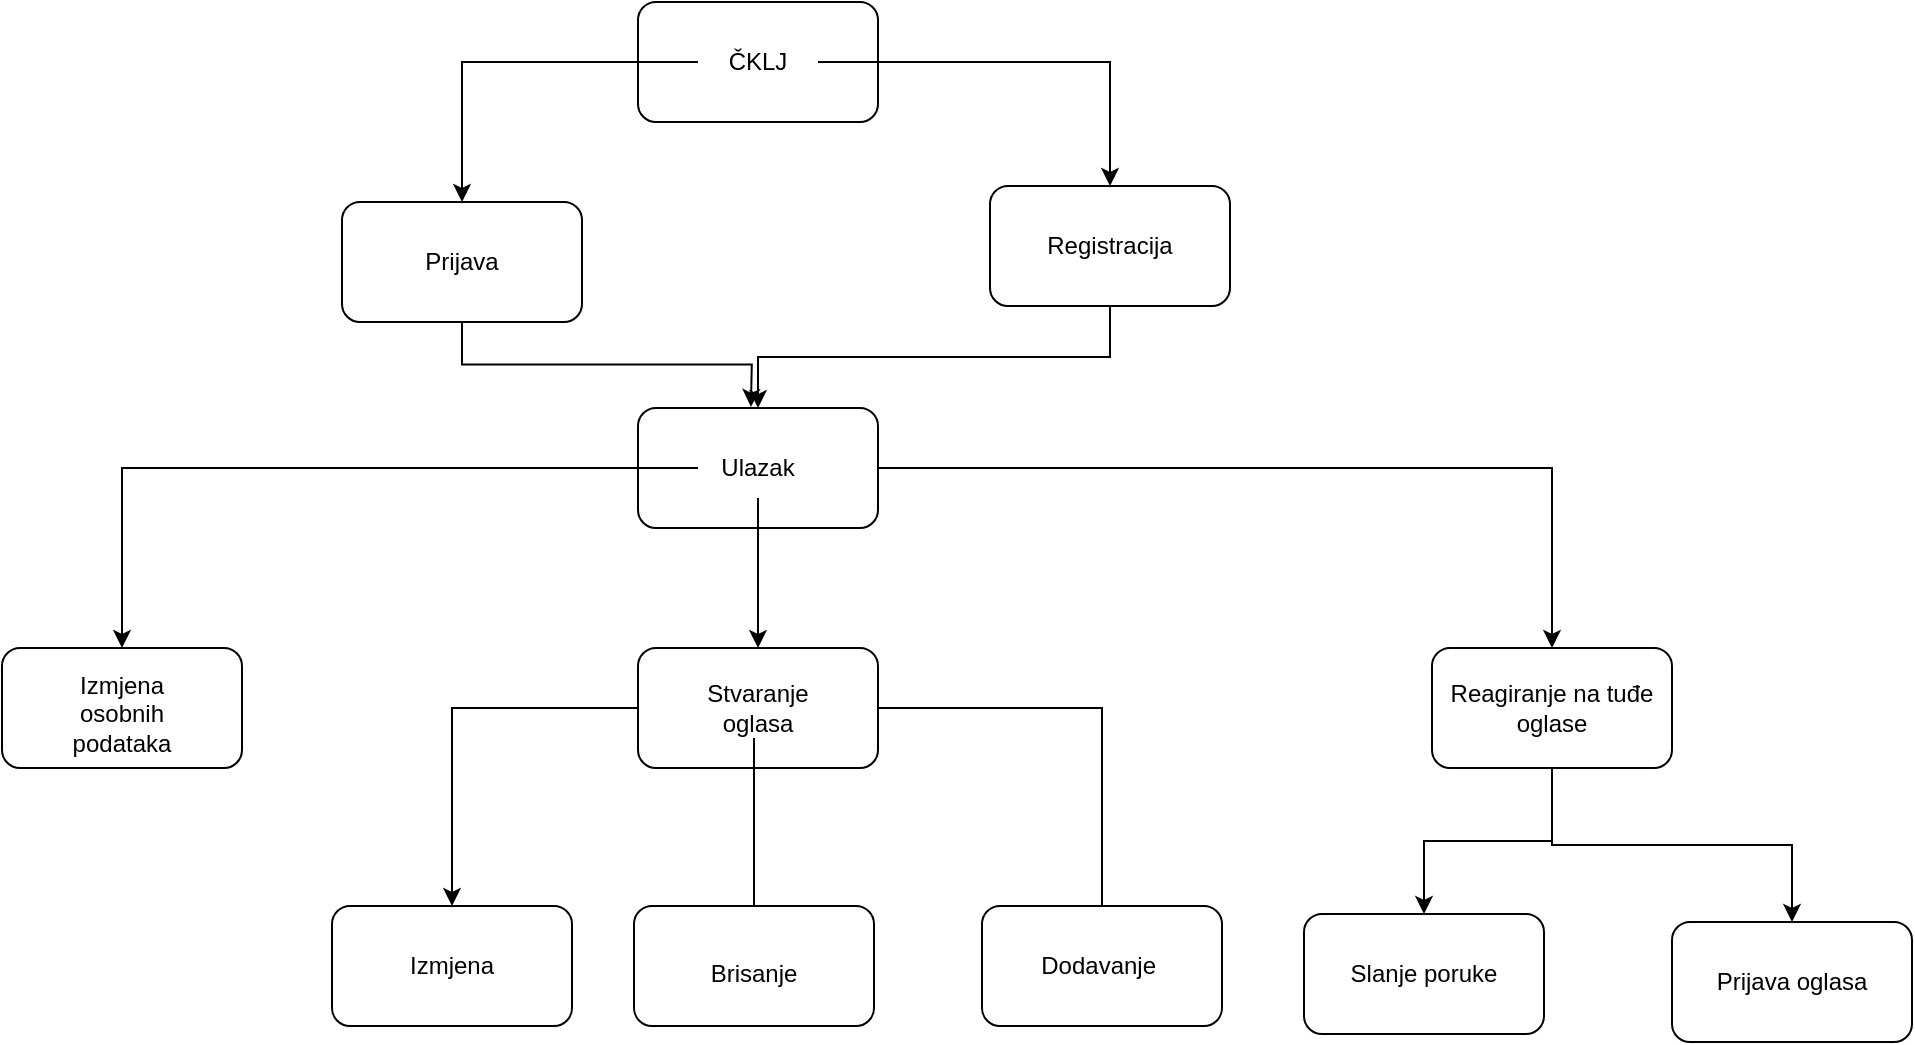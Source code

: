 <mxfile version="17.2.4" type="device"><diagram name="Page-1" id="e7e014a7-5840-1c2e-5031-d8a46d1fe8dd"><mxGraphModel dx="1303" dy="785" grid="0" gridSize="10" guides="1" tooltips="1" connect="1" arrows="1" fold="1" page="1" pageScale="1" pageWidth="1169" pageHeight="826" background="none" math="0" shadow="0"><root><mxCell id="0"/><mxCell id="1" parent="0"/><mxCell id="nTWnliZolLAKcABehUxQ-47" value="" style="rounded=1;whiteSpace=wrap;html=1;" parent="1" vertex="1"><mxGeometry x="456" y="52" width="120" height="60" as="geometry"/></mxCell><mxCell id="-dyU5oNCNzbuDpGtWK6U-4" style="edgeStyle=orthogonalEdgeStyle;rounded=0;orthogonalLoop=1;jettySize=auto;html=1;" edge="1" parent="1" source="nTWnliZolLAKcABehUxQ-48" target="-dyU5oNCNzbuDpGtWK6U-3"><mxGeometry relative="1" as="geometry"/></mxCell><mxCell id="-dyU5oNCNzbuDpGtWK6U-5" style="edgeStyle=orthogonalEdgeStyle;rounded=0;orthogonalLoop=1;jettySize=auto;html=1;" edge="1" parent="1" source="nTWnliZolLAKcABehUxQ-48" target="nTWnliZolLAKcABehUxQ-49"><mxGeometry relative="1" as="geometry"/></mxCell><mxCell id="nTWnliZolLAKcABehUxQ-48" value="ČKLJ" style="text;html=1;strokeColor=none;fillColor=none;align=center;verticalAlign=middle;whiteSpace=wrap;rounded=0;" parent="1" vertex="1"><mxGeometry x="486" y="67" width="60" height="30" as="geometry"/></mxCell><mxCell id="-dyU5oNCNzbuDpGtWK6U-6" style="edgeStyle=orthogonalEdgeStyle;rounded=0;orthogonalLoop=1;jettySize=auto;html=1;exitX=0.5;exitY=1;exitDx=0;exitDy=0;entryX=0.5;entryY=0;entryDx=0;entryDy=0;" edge="1" parent="1" source="nTWnliZolLAKcABehUxQ-49" target="nTWnliZolLAKcABehUxQ-50"><mxGeometry relative="1" as="geometry"/></mxCell><mxCell id="nTWnliZolLAKcABehUxQ-49" value="Registracija" style="rounded=1;whiteSpace=wrap;html=1;" parent="1" vertex="1"><mxGeometry x="632" y="144" width="120" height="60" as="geometry"/></mxCell><mxCell id="nTWnliZolLAKcABehUxQ-77" style="edgeStyle=orthogonalEdgeStyle;rounded=0;orthogonalLoop=1;jettySize=auto;html=1;entryX=0.5;entryY=0;entryDx=0;entryDy=0;" parent="1" source="nTWnliZolLAKcABehUxQ-50" target="nTWnliZolLAKcABehUxQ-76" edge="1"><mxGeometry relative="1" as="geometry"/></mxCell><mxCell id="nTWnliZolLAKcABehUxQ-50" value="" style="rounded=1;whiteSpace=wrap;html=1;" parent="1" vertex="1"><mxGeometry x="456" y="255" width="120" height="60" as="geometry"/></mxCell><mxCell id="nTWnliZolLAKcABehUxQ-51" style="edgeStyle=orthogonalEdgeStyle;rounded=0;orthogonalLoop=1;jettySize=auto;html=1;exitX=0.5;exitY=1;exitDx=0;exitDy=0;" parent="1" source="nTWnliZolLAKcABehUxQ-49" target="nTWnliZolLAKcABehUxQ-49" edge="1"><mxGeometry relative="1" as="geometry"/></mxCell><mxCell id="nTWnliZolLAKcABehUxQ-58" style="edgeStyle=orthogonalEdgeStyle;rounded=0;orthogonalLoop=1;jettySize=auto;html=1;entryX=0.5;entryY=0;entryDx=0;entryDy=0;" parent="1" source="nTWnliZolLAKcABehUxQ-53" target="nTWnliZolLAKcABehUxQ-56" edge="1"><mxGeometry relative="1" as="geometry"/></mxCell><mxCell id="nTWnliZolLAKcABehUxQ-59" style="edgeStyle=orthogonalEdgeStyle;rounded=0;orthogonalLoop=1;jettySize=auto;html=1;entryX=0.5;entryY=0;entryDx=0;entryDy=0;" parent="1" source="nTWnliZolLAKcABehUxQ-53" target="nTWnliZolLAKcABehUxQ-54" edge="1"><mxGeometry relative="1" as="geometry"/></mxCell><mxCell id="nTWnliZolLAKcABehUxQ-53" value="Ulazak" style="text;html=1;strokeColor=none;fillColor=none;align=center;verticalAlign=middle;whiteSpace=wrap;rounded=0;" parent="1" vertex="1"><mxGeometry x="486" y="270" width="60" height="30" as="geometry"/></mxCell><mxCell id="nTWnliZolLAKcABehUxQ-71" style="edgeStyle=orthogonalEdgeStyle;rounded=0;orthogonalLoop=1;jettySize=auto;html=1;entryX=0.5;entryY=0;entryDx=0;entryDy=0;" parent="1" source="nTWnliZolLAKcABehUxQ-54" target="nTWnliZolLAKcABehUxQ-64" edge="1"><mxGeometry relative="1" as="geometry"/></mxCell><mxCell id="nTWnliZolLAKcABehUxQ-72" style="edgeStyle=orthogonalEdgeStyle;rounded=0;orthogonalLoop=1;jettySize=auto;html=1;entryX=0.5;entryY=0;entryDx=0;entryDy=0;" parent="1" source="nTWnliZolLAKcABehUxQ-54" target="nTWnliZolLAKcABehUxQ-69" edge="1"><mxGeometry relative="1" as="geometry"/></mxCell><mxCell id="nTWnliZolLAKcABehUxQ-54" value="" style="rounded=1;whiteSpace=wrap;html=1;" parent="1" vertex="1"><mxGeometry x="456" y="375" width="120" height="60" as="geometry"/></mxCell><mxCell id="nTWnliZolLAKcABehUxQ-70" value="" style="edgeStyle=orthogonalEdgeStyle;rounded=0;orthogonalLoop=1;jettySize=auto;html=1;" parent="1" source="nTWnliZolLAKcABehUxQ-55" target="nTWnliZolLAKcABehUxQ-67" edge="1"><mxGeometry relative="1" as="geometry"><Array as="points"><mxPoint x="514" y="447"/><mxPoint x="514" y="447"/></Array></mxGeometry></mxCell><mxCell id="nTWnliZolLAKcABehUxQ-55" value="Stvaranje oglasa" style="text;html=1;strokeColor=none;fillColor=none;align=center;verticalAlign=middle;whiteSpace=wrap;rounded=0;" parent="1" vertex="1"><mxGeometry x="486" y="390" width="60" height="30" as="geometry"/></mxCell><mxCell id="nTWnliZolLAKcABehUxQ-56" value="" style="rounded=1;whiteSpace=wrap;html=1;" parent="1" vertex="1"><mxGeometry x="138" y="375" width="120" height="60" as="geometry"/></mxCell><mxCell id="nTWnliZolLAKcABehUxQ-63" value="Izmjena osobnih podataka" style="text;html=1;strokeColor=none;fillColor=none;align=center;verticalAlign=middle;whiteSpace=wrap;rounded=0;" parent="1" vertex="1"><mxGeometry x="168" y="393" width="60" height="30" as="geometry"/></mxCell><mxCell id="nTWnliZolLAKcABehUxQ-64" value="" style="rounded=1;whiteSpace=wrap;html=1;" parent="1" vertex="1"><mxGeometry x="303" y="504" width="120" height="60" as="geometry"/></mxCell><mxCell id="nTWnliZolLAKcABehUxQ-65" value="" style="rounded=1;whiteSpace=wrap;html=1;" parent="1" vertex="1"><mxGeometry x="454" y="504" width="120" height="60" as="geometry"/></mxCell><mxCell id="nTWnliZolLAKcABehUxQ-66" value="" style="rounded=1;whiteSpace=wrap;html=1;" parent="1" vertex="1"><mxGeometry x="628" y="504" width="120" height="60" as="geometry"/></mxCell><mxCell id="nTWnliZolLAKcABehUxQ-67" value="Brisanje" style="text;html=1;strokeColor=none;fillColor=none;align=center;verticalAlign=middle;whiteSpace=wrap;rounded=0;" parent="1" vertex="1"><mxGeometry x="484" y="523" width="60" height="30" as="geometry"/></mxCell><mxCell id="nTWnliZolLAKcABehUxQ-68" value="Izmjena" style="text;html=1;strokeColor=none;fillColor=none;align=center;verticalAlign=middle;whiteSpace=wrap;rounded=0;" parent="1" vertex="1"><mxGeometry x="333" y="519" width="60" height="30" as="geometry"/></mxCell><mxCell id="nTWnliZolLAKcABehUxQ-69" value="Dodavanje&amp;nbsp;" style="text;html=1;strokeColor=none;fillColor=none;align=center;verticalAlign=middle;whiteSpace=wrap;rounded=0;" parent="1" vertex="1"><mxGeometry x="658" y="519" width="60" height="30" as="geometry"/></mxCell><mxCell id="nTWnliZolLAKcABehUxQ-81" style="edgeStyle=orthogonalEdgeStyle;rounded=0;orthogonalLoop=1;jettySize=auto;html=1;" parent="1" source="nTWnliZolLAKcABehUxQ-76" target="nTWnliZolLAKcABehUxQ-79" edge="1"><mxGeometry relative="1" as="geometry"/></mxCell><mxCell id="-dyU5oNCNzbuDpGtWK6U-11" style="edgeStyle=orthogonalEdgeStyle;rounded=0;orthogonalLoop=1;jettySize=auto;html=1;entryX=0.5;entryY=0;entryDx=0;entryDy=0;" edge="1" parent="1" source="nTWnliZolLAKcABehUxQ-76" target="-dyU5oNCNzbuDpGtWK6U-8"><mxGeometry relative="1" as="geometry"/></mxCell><mxCell id="nTWnliZolLAKcABehUxQ-76" value="Reagiranje na tuđe oglase" style="rounded=1;whiteSpace=wrap;html=1;" parent="1" vertex="1"><mxGeometry x="853" y="375" width="120" height="60" as="geometry"/></mxCell><mxCell id="nTWnliZolLAKcABehUxQ-79" value="Slanje poruke" style="rounded=1;whiteSpace=wrap;html=1;" parent="1" vertex="1"><mxGeometry x="789" y="508" width="120" height="60" as="geometry"/></mxCell><mxCell id="-dyU5oNCNzbuDpGtWK6U-7" style="edgeStyle=orthogonalEdgeStyle;rounded=0;orthogonalLoop=1;jettySize=auto;html=1;exitX=0.5;exitY=1;exitDx=0;exitDy=0;" edge="1" parent="1" source="-dyU5oNCNzbuDpGtWK6U-3"><mxGeometry relative="1" as="geometry"><mxPoint x="512.444" y="254.444" as="targetPoint"/></mxGeometry></mxCell><mxCell id="-dyU5oNCNzbuDpGtWK6U-3" value="Prijava" style="rounded=1;whiteSpace=wrap;html=1;" vertex="1" parent="1"><mxGeometry x="308" y="152" width="120" height="60" as="geometry"/></mxCell><mxCell id="-dyU5oNCNzbuDpGtWK6U-8" value="Prijava oglasa" style="rounded=1;whiteSpace=wrap;html=1;" vertex="1" parent="1"><mxGeometry x="973" y="512" width="120" height="60" as="geometry"/></mxCell></root></mxGraphModel></diagram></mxfile>